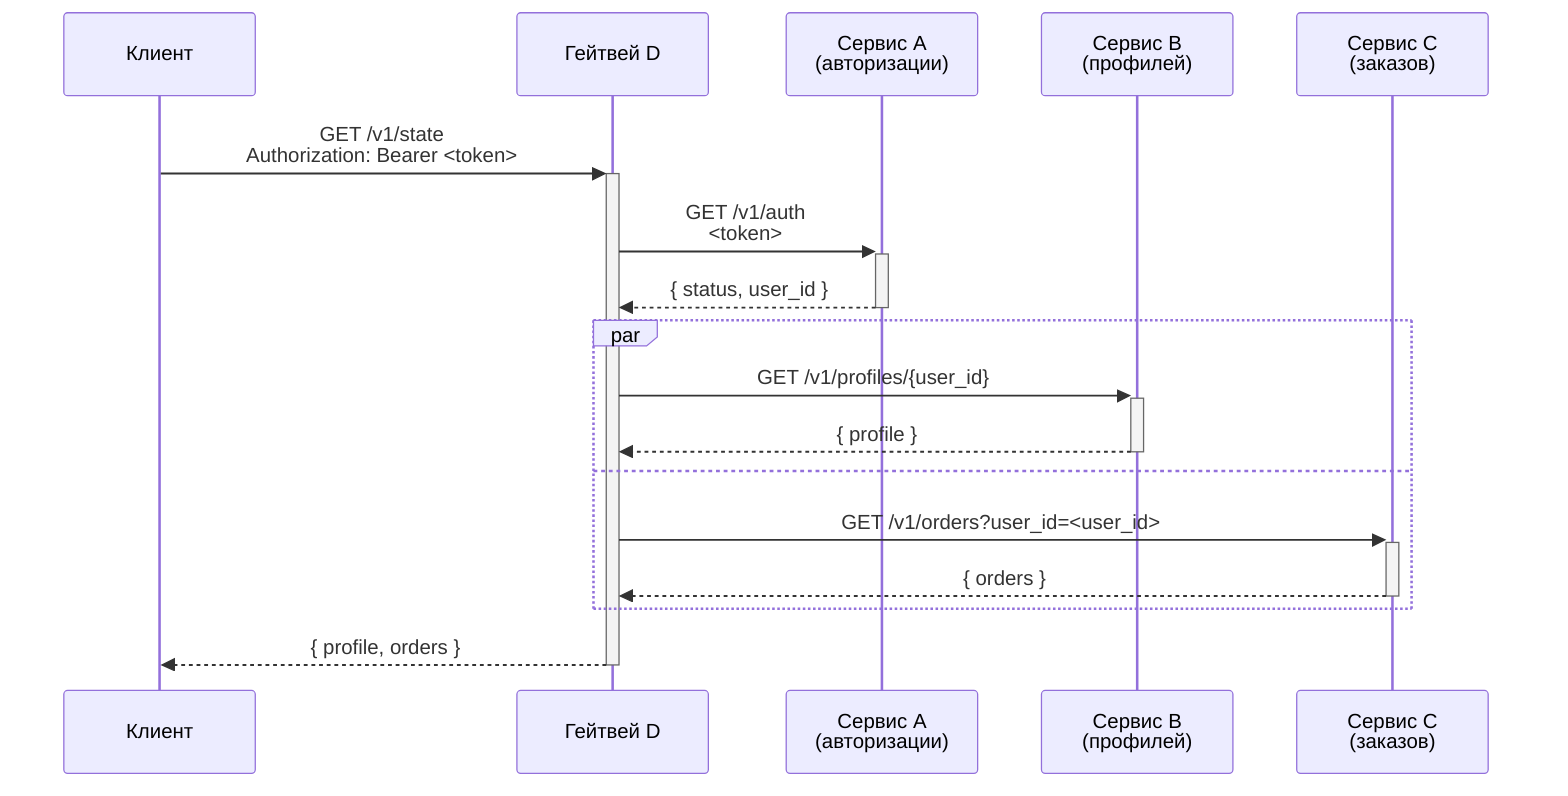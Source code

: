 sequenceDiagram
    participant U as Клиент
    participant D as Гейтвей D
    participant A as Сервис A<br/>(авторизации)
    participant B as Сервис B<br/>(профилей)
    participant C as Сервис C<br/>(заказов)
    U->>+D: GET /v1/state<br/>Authorization: Bearer #60;token#62;
    D->>+A: GET /v1/auth<br/>#60;token#62;
    A-->>-D: { status, user_id }
    par
        D->>+B: GET /v1/profiles/{user_id}
        B-->>-D: { profile }
    and 
        D->>+C: GET /v1/orders?user_id=#60;user_id#62;
        C-->>-D: { orders }
    end
    D-->>-U: { profile, orders }